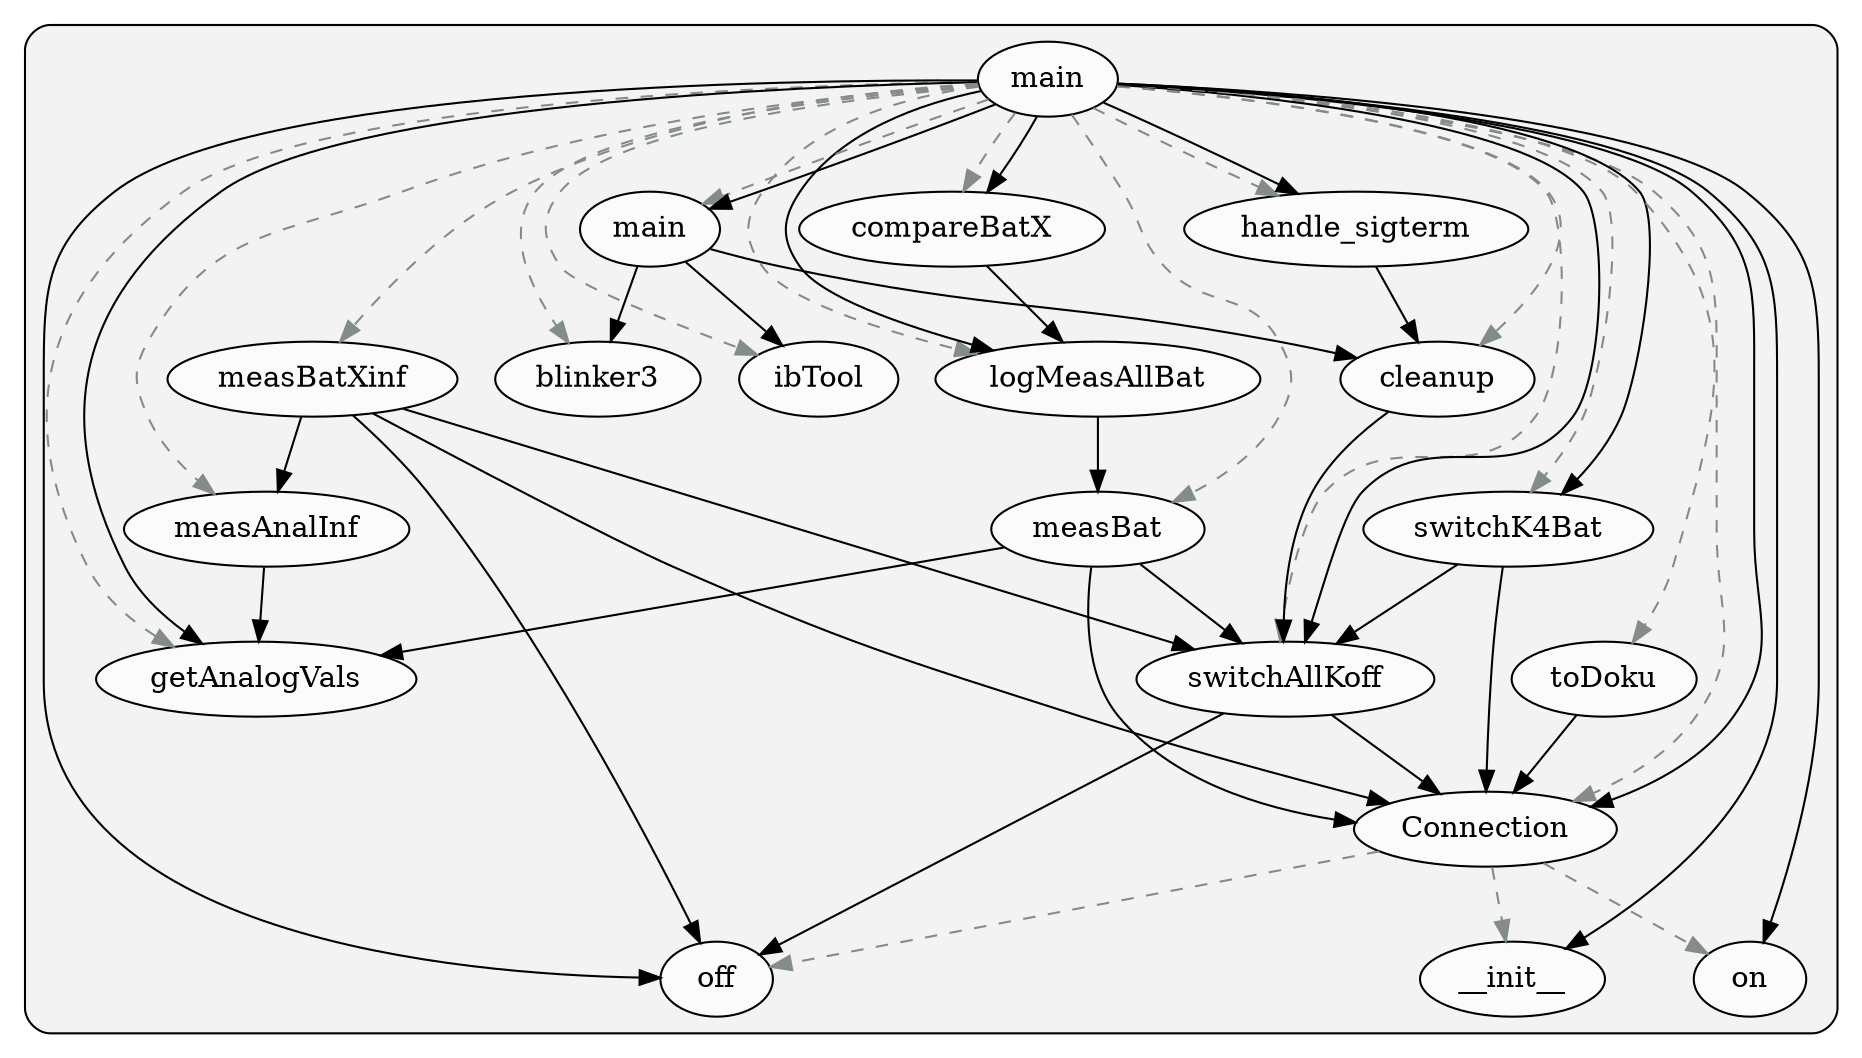 digraph G {
    graph [rankdir=TB];
    subgraph cluster_G {

        graph [style="filled,rounded",fillcolor="#80808018", label=""];
        main [label="main", style="filled", fillcolor="#ffffffb2", fontcolor="#000000", group="0"];
        main__Connection [label="Connection", style="filled", fillcolor="#ffffffb2", fontcolor="#000000", group="0"];
        main__blinker3 [label="blinker3", style="filled", fillcolor="#ffffffb2", fontcolor="#000000", group="0"];
        main__cleanup [label="cleanup", style="filled", fillcolor="#ffffffb2", fontcolor="#000000", group="0"];
        main__compareBatX [label="compareBatX", style="filled", fillcolor="#ffffffb2", fontcolor="#000000", group="0"];
        main__getAnalogVals [label="getAnalogVals", style="filled", fillcolor="#ffffffb2", fontcolor="#000000", group="0"];
        main__handle_sigterm [label="handle_sigterm", style="filled", fillcolor="#ffffffb2", fontcolor="#000000", group="0"];
        main__ibTool [label="ibTool", style="filled", fillcolor="#ffffffb2", fontcolor="#000000", group="0"];
        main__logMeasAllBat [label="logMeasAllBat", style="filled", fillcolor="#ffffffb2", fontcolor="#000000", group="0"];
        main__main [label="main", style="filled", fillcolor="#ffffffb2", fontcolor="#000000", group="0"];
        main__measAnalInf [label="measAnalInf", style="filled", fillcolor="#ffffffb2", fontcolor="#000000", group="0"];
        main__measBat [label="measBat", style="filled", fillcolor="#ffffffb2", fontcolor="#000000", group="0"];
        main__measBatXinf [label="measBatXinf", style="filled", fillcolor="#ffffffb2", fontcolor="#000000", group="0"];
        main__switchAllKoff [label="switchAllKoff", style="filled", fillcolor="#ffffffb2", fontcolor="#000000", group="0"];
        main__switchK4Bat [label="switchK4Bat", style="filled", fillcolor="#ffffffb2", fontcolor="#000000", group="0"];
        main__toDoku [label="toDoku", style="filled", fillcolor="#ffffffb2", fontcolor="#000000", group="0"];
        main__Connection____init__ [label="__init__", style="filled", fillcolor="#ffffffb2", fontcolor="#000000", group="0"];
        main__Connection__off [label="off", style="filled", fillcolor="#ffffffb2", fontcolor="#000000", group="0"];
        main__Connection__on [label="on", style="filled", fillcolor="#ffffffb2", fontcolor="#000000", group="0"];
    }
        main -> main__Connection [style="dashed", color="#838b8b"];
        main -> main__blinker3 [style="dashed", color="#838b8b"];
        main -> main__measAnalInf [style="dashed", color="#838b8b"];
        main -> main__cleanup [style="dashed", color="#838b8b"];
        main -> main__measBat [style="dashed", color="#838b8b"];
        main -> main__ibTool [style="dashed", color="#838b8b"];
        main -> main__compareBatX [style="dashed", color="#838b8b"];
        main -> main__switchAllKoff [style="dashed", color="#838b8b"];
        main -> main__switchK4Bat [style="dashed", color="#838b8b"];
        main -> main__logMeasAllBat [style="dashed", color="#838b8b"];
        main -> main__main [style="dashed", color="#838b8b"];
        main -> main__handle_sigterm [style="dashed", color="#838b8b"];
        main -> main__getAnalogVals [style="dashed", color="#838b8b"];
        main -> main__toDoku [style="dashed", color="#838b8b"];
        main -> main__measBatXinf [style="dashed", color="#838b8b"];
        main__Connection -> main__Connection____init__ [style="dashed", color="#838b8b"];
        main__Connection -> main__Connection__on [style="dashed", color="#838b8b"];
        main__Connection -> main__Connection__off [style="dashed", color="#838b8b"];
        main -> main__compareBatX [style="solid", color="#000000"];
        main -> main__main [style="solid", color="#000000"];
        main -> main__Connection__off [style="solid", color="#000000"];
        main -> main__Connection__on [style="solid", color="#000000"];
        main -> main__logMeasAllBat [style="solid", color="#000000"];
        main -> main__handle_sigterm [style="solid", color="#000000"];
        main -> main__Connection [style="solid", color="#000000"];
        main -> main__Connection____init__ [style="solid", color="#000000"];
        main -> main__switchK4Bat [style="solid", color="#000000"];
        main -> main__switchAllKoff [style="solid", color="#000000"];
        main -> main__getAnalogVals [style="solid", color="#000000"];
        main__toDoku -> main__Connection [style="solid", color="#000000"];
        main__switchAllKoff -> main__Connection__off [style="solid", color="#000000"];
        main__switchAllKoff -> main__Connection [style="solid", color="#000000"];
        main__switchK4Bat -> main__Connection [style="solid", color="#000000"];
        main__switchK4Bat -> main__switchAllKoff [style="solid", color="#000000"];
        main__compareBatX -> main__logMeasAllBat [style="solid", color="#000000"];
        main__measBat -> main__Connection [style="solid", color="#000000"];
        main__measBat -> main__switchAllKoff [style="solid", color="#000000"];
        main__measBat -> main__getAnalogVals [style="solid", color="#000000"];
        main__logMeasAllBat -> main__measBat [style="solid", color="#000000"];
        main__measAnalInf -> main__getAnalogVals [style="solid", color="#000000"];
        main__measBatXinf -> main__Connection [style="solid", color="#000000"];
        main__measBatXinf -> main__measAnalInf [style="solid", color="#000000"];
        main__measBatXinf -> main__switchAllKoff [style="solid", color="#000000"];
        main__measBatXinf -> main__Connection__off [style="solid", color="#000000"];
        main__cleanup -> main__switchAllKoff [style="solid", color="#000000"];
        main__handle_sigterm -> main__cleanup [style="solid", color="#000000"];
        main__main -> main__ibTool [style="solid", color="#000000"];
        main__main -> main__cleanup [style="solid", color="#000000"];
        main__main -> main__blinker3 [style="solid", color="#000000"];
    }
